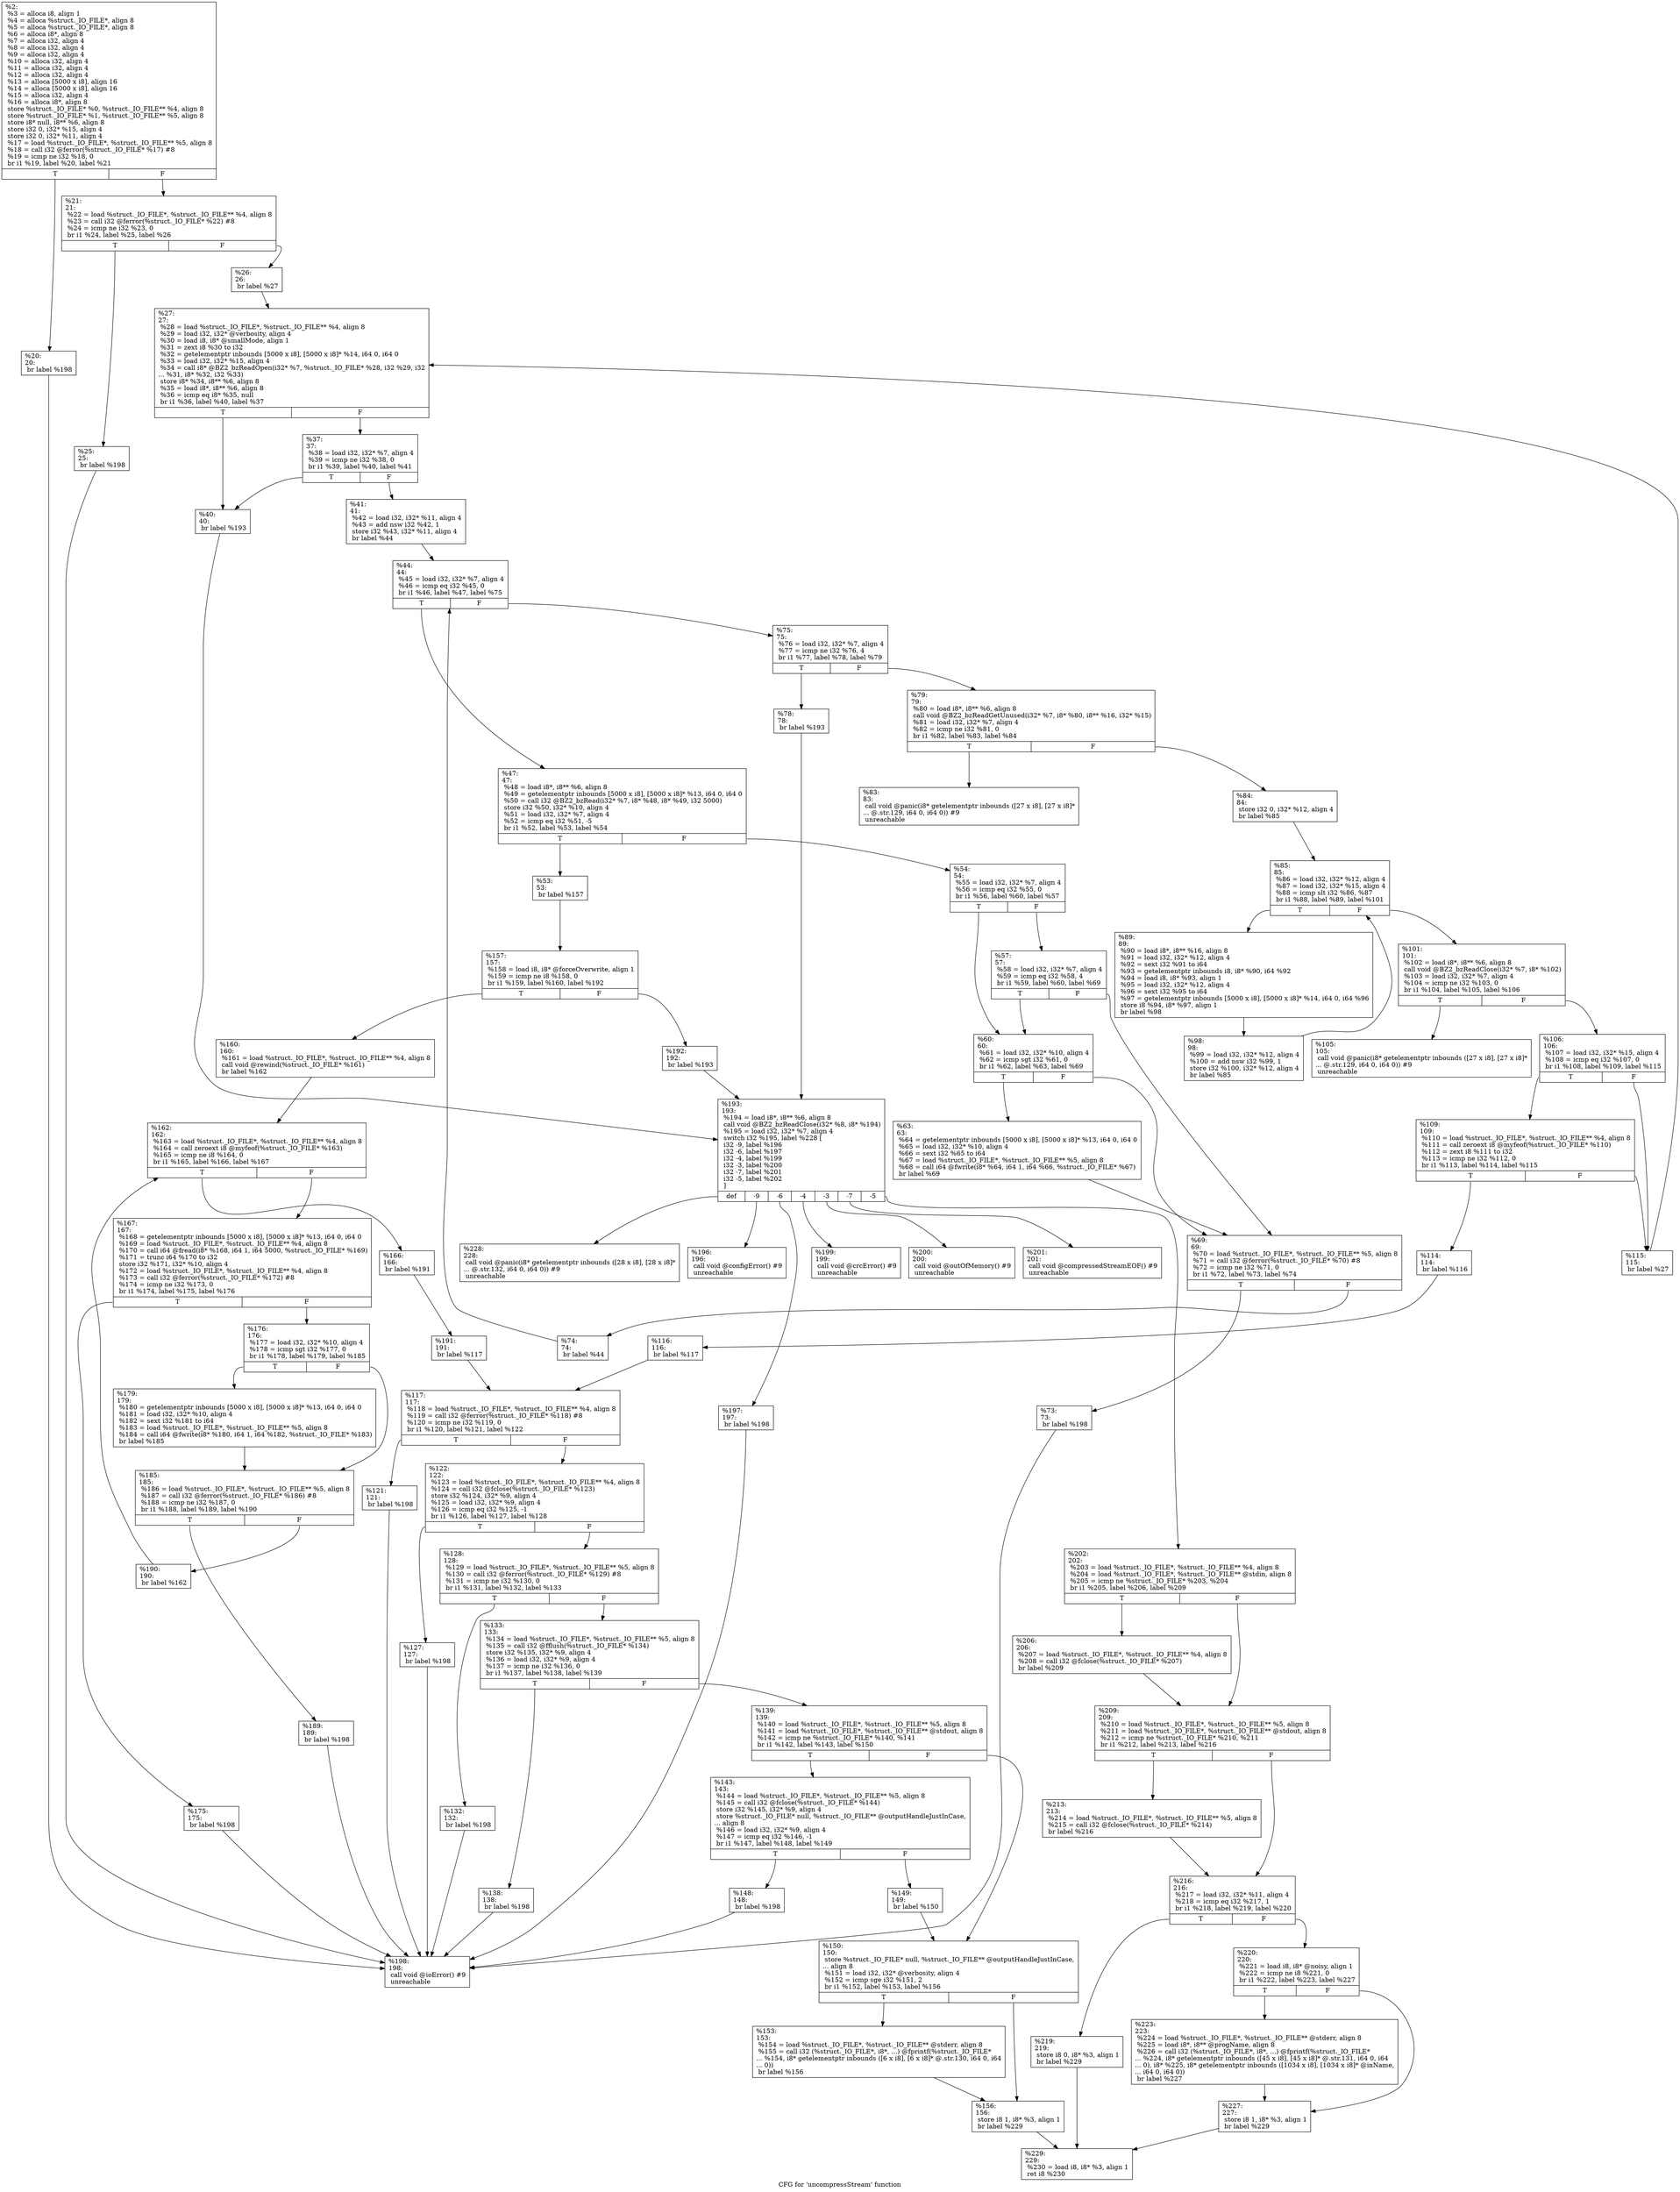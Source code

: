 digraph "CFG for 'uncompressStream' function" {
	label="CFG for 'uncompressStream' function";

	Node0xd811c0 [shape=record,label="{%2:\l  %3 = alloca i8, align 1\l  %4 = alloca %struct._IO_FILE*, align 8\l  %5 = alloca %struct._IO_FILE*, align 8\l  %6 = alloca i8*, align 8\l  %7 = alloca i32, align 4\l  %8 = alloca i32, align 4\l  %9 = alloca i32, align 4\l  %10 = alloca i32, align 4\l  %11 = alloca i32, align 4\l  %12 = alloca i32, align 4\l  %13 = alloca [5000 x i8], align 16\l  %14 = alloca [5000 x i8], align 16\l  %15 = alloca i32, align 4\l  %16 = alloca i8*, align 8\l  store %struct._IO_FILE* %0, %struct._IO_FILE** %4, align 8\l  store %struct._IO_FILE* %1, %struct._IO_FILE** %5, align 8\l  store i8* null, i8** %6, align 8\l  store i32 0, i32* %15, align 4\l  store i32 0, i32* %11, align 4\l  %17 = load %struct._IO_FILE*, %struct._IO_FILE** %5, align 8\l  %18 = call i32 @ferror(%struct._IO_FILE* %17) #8\l  %19 = icmp ne i32 %18, 0\l  br i1 %19, label %20, label %21\l|{<s0>T|<s1>F}}"];
	Node0xd811c0:s0 -> Node0xd81b70;
	Node0xd811c0:s1 -> Node0xd81bc0;
	Node0xd81b70 [shape=record,label="{%20:\l20:                                               \l  br label %198\l}"];
	Node0xd81b70 -> Node0xd81c10;
	Node0xd81bc0 [shape=record,label="{%21:\l21:                                               \l  %22 = load %struct._IO_FILE*, %struct._IO_FILE** %4, align 8\l  %23 = call i32 @ferror(%struct._IO_FILE* %22) #8\l  %24 = icmp ne i32 %23, 0\l  br i1 %24, label %25, label %26\l|{<s0>T|<s1>F}}"];
	Node0xd81bc0:s0 -> Node0xd81e60;
	Node0xd81bc0:s1 -> Node0xd81eb0;
	Node0xd81e60 [shape=record,label="{%25:\l25:                                               \l  br label %198\l}"];
	Node0xd81e60 -> Node0xd81c10;
	Node0xd81eb0 [shape=record,label="{%26:\l26:                                               \l  br label %27\l}"];
	Node0xd81eb0 -> Node0xd81ff0;
	Node0xd81ff0 [shape=record,label="{%27:\l27:                                               \l  %28 = load %struct._IO_FILE*, %struct._IO_FILE** %4, align 8\l  %29 = load i32, i32* @verbosity, align 4\l  %30 = load i8, i8* @smallMode, align 1\l  %31 = zext i8 %30 to i32\l  %32 = getelementptr inbounds [5000 x i8], [5000 x i8]* %14, i64 0, i64 0\l  %33 = load i32, i32* %15, align 4\l  %34 = call i8* @BZ2_bzReadOpen(i32* %7, %struct._IO_FILE* %28, i32 %29, i32\l... %31, i8* %32, i32 %33)\l  store i8* %34, i8** %6, align 8\l  %35 = load i8*, i8** %6, align 8\l  %36 = icmp eq i8* %35, null\l  br i1 %36, label %40, label %37\l|{<s0>T|<s1>F}}"];
	Node0xd81ff0:s0 -> Node0xd825e0;
	Node0xd81ff0:s1 -> Node0xd82630;
	Node0xd82630 [shape=record,label="{%37:\l37:                                               \l  %38 = load i32, i32* %7, align 4\l  %39 = icmp ne i32 %38, 0\l  br i1 %39, label %40, label %41\l|{<s0>T|<s1>F}}"];
	Node0xd82630:s0 -> Node0xd825e0;
	Node0xd82630:s1 -> Node0xd827e0;
	Node0xd825e0 [shape=record,label="{%40:\l40:                                               \l  br label %193\l}"];
	Node0xd825e0 -> Node0xd828c0;
	Node0xd827e0 [shape=record,label="{%41:\l41:                                               \l  %42 = load i32, i32* %11, align 4\l  %43 = add nsw i32 %42, 1\l  store i32 %43, i32* %11, align 4\l  br label %44\l}"];
	Node0xd827e0 -> Node0xd82ac0;
	Node0xd82ac0 [shape=record,label="{%44:\l44:                                               \l  %45 = load i32, i32* %7, align 4\l  %46 = icmp eq i32 %45, 0\l  br i1 %46, label %47, label %75\l|{<s0>T|<s1>F}}"];
	Node0xd82ac0:s0 -> Node0xd82c40;
	Node0xd82ac0:s1 -> Node0xd82c90;
	Node0xd82c40 [shape=record,label="{%47:\l47:                                               \l  %48 = load i8*, i8** %6, align 8\l  %49 = getelementptr inbounds [5000 x i8], [5000 x i8]* %13, i64 0, i64 0\l  %50 = call i32 @BZ2_bzRead(i32* %7, i8* %48, i8* %49, i32 5000)\l  store i32 %50, i32* %10, align 4\l  %51 = load i32, i32* %7, align 4\l  %52 = icmp eq i32 %51, -5\l  br i1 %52, label %53, label %54\l|{<s0>T|<s1>F}}"];
	Node0xd82c40:s0 -> Node0xd83120;
	Node0xd82c40:s1 -> Node0xd83170;
	Node0xd83120 [shape=record,label="{%53:\l53:                                               \l  br label %157\l}"];
	Node0xd83120 -> Node0xd83290;
	Node0xd83170 [shape=record,label="{%54:\l54:                                               \l  %55 = load i32, i32* %7, align 4\l  %56 = icmp eq i32 %55, 0\l  br i1 %56, label %60, label %57\l|{<s0>T|<s1>F}}"];
	Node0xd83170:s0 -> Node0xd83410;
	Node0xd83170:s1 -> Node0xd83460;
	Node0xd83460 [shape=record,label="{%57:\l57:                                               \l  %58 = load i32, i32* %7, align 4\l  %59 = icmp eq i32 %58, 4\l  br i1 %59, label %60, label %69\l|{<s0>T|<s1>F}}"];
	Node0xd83460:s0 -> Node0xd83410;
	Node0xd83460:s1 -> Node0xd83650;
	Node0xd83410 [shape=record,label="{%60:\l60:                                               \l  %61 = load i32, i32* %10, align 4\l  %62 = icmp sgt i32 %61, 0\l  br i1 %62, label %63, label %69\l|{<s0>T|<s1>F}}"];
	Node0xd83410:s0 -> Node0xd83800;
	Node0xd83410:s1 -> Node0xd83650;
	Node0xd83800 [shape=record,label="{%63:\l63:                                               \l  %64 = getelementptr inbounds [5000 x i8], [5000 x i8]* %13, i64 0, i64 0\l  %65 = load i32, i32* %10, align 4\l  %66 = sext i32 %65 to i64\l  %67 = load %struct._IO_FILE*, %struct._IO_FILE** %5, align 8\l  %68 = call i64 @fwrite(i8* %64, i64 1, i64 %66, %struct._IO_FILE* %67)\l  br label %69\l}"];
	Node0xd83800 -> Node0xd83650;
	Node0xd83650 [shape=record,label="{%69:\l69:                                               \l  %70 = load %struct._IO_FILE*, %struct._IO_FILE** %5, align 8\l  %71 = call i32 @ferror(%struct._IO_FILE* %70) #8\l  %72 = icmp ne i32 %71, 0\l  br i1 %72, label %73, label %74\l|{<s0>T|<s1>F}}"];
	Node0xd83650:s0 -> Node0xd83dc0;
	Node0xd83650:s1 -> Node0xd83e10;
	Node0xd83dc0 [shape=record,label="{%73:\l73:                                               \l  br label %198\l}"];
	Node0xd83dc0 -> Node0xd81c10;
	Node0xd83e10 [shape=record,label="{%74:\l74:                                               \l  br label %44\l}"];
	Node0xd83e10 -> Node0xd82ac0;
	Node0xd82c90 [shape=record,label="{%75:\l75:                                               \l  %76 = load i32, i32* %7, align 4\l  %77 = icmp ne i32 %76, 4\l  br i1 %77, label %78, label %79\l|{<s0>T|<s1>F}}"];
	Node0xd82c90:s0 -> Node0xd84080;
	Node0xd82c90:s1 -> Node0xd840d0;
	Node0xd84080 [shape=record,label="{%78:\l78:                                               \l  br label %193\l}"];
	Node0xd84080 -> Node0xd828c0;
	Node0xd840d0 [shape=record,label="{%79:\l79:                                               \l  %80 = load i8*, i8** %6, align 8\l  call void @BZ2_bzReadGetUnused(i32* %7, i8* %80, i8** %16, i32* %15)\l  %81 = load i32, i32* %7, align 4\l  %82 = icmp ne i32 %81, 0\l  br i1 %82, label %83, label %84\l|{<s0>T|<s1>F}}"];
	Node0xd840d0:s0 -> Node0xd844b0;
	Node0xd840d0:s1 -> Node0xd84500;
	Node0xd844b0 [shape=record,label="{%83:\l83:                                               \l  call void @panic(i8* getelementptr inbounds ([27 x i8], [27 x i8]*\l... @.str.129, i64 0, i64 0)) #9\l  unreachable\l}"];
	Node0xd84500 [shape=record,label="{%84:\l84:                                               \l  store i32 0, i32* %12, align 4\l  br label %85\l}"];
	Node0xd84500 -> Node0xd847b0;
	Node0xd847b0 [shape=record,label="{%85:\l85:                                               \l  %86 = load i32, i32* %12, align 4\l  %87 = load i32, i32* %15, align 4\l  %88 = icmp slt i32 %86, %87\l  br i1 %88, label %89, label %101\l|{<s0>T|<s1>F}}"];
	Node0xd847b0:s0 -> Node0xd84990;
	Node0xd847b0:s1 -> Node0xd849e0;
	Node0xd84990 [shape=record,label="{%89:\l89:                                               \l  %90 = load i8*, i8** %16, align 8\l  %91 = load i32, i32* %12, align 4\l  %92 = sext i32 %91 to i64\l  %93 = getelementptr inbounds i8, i8* %90, i64 %92\l  %94 = load i8, i8* %93, align 1\l  %95 = load i32, i32* %12, align 4\l  %96 = sext i32 %95 to i64\l  %97 = getelementptr inbounds [5000 x i8], [5000 x i8]* %14, i64 0, i64 %96\l  store i8 %94, i8* %97, align 1\l  br label %98\l}"];
	Node0xd84990 -> Node0xd84ea0;
	Node0xd84ea0 [shape=record,label="{%98:\l98:                                               \l  %99 = load i32, i32* %12, align 4\l  %100 = add nsw i32 %99, 1\l  store i32 %100, i32* %12, align 4\l  br label %85\l}"];
	Node0xd84ea0 -> Node0xd847b0;
	Node0xd849e0 [shape=record,label="{%101:\l101:                                              \l  %102 = load i8*, i8** %6, align 8\l  call void @BZ2_bzReadClose(i32* %7, i8* %102)\l  %103 = load i32, i32* %7, align 4\l  %104 = icmp ne i32 %103, 0\l  br i1 %104, label %105, label %106\l|{<s0>T|<s1>F}}"];
	Node0xd849e0:s0 -> Node0xd85340;
	Node0xd849e0:s1 -> Node0xd85390;
	Node0xd85340 [shape=record,label="{%105:\l105:                                              \l  call void @panic(i8* getelementptr inbounds ([27 x i8], [27 x i8]*\l... @.str.129, i64 0, i64 0)) #9\l  unreachable\l}"];
	Node0xd85390 [shape=record,label="{%106:\l106:                                              \l  %107 = load i32, i32* %15, align 4\l  %108 = icmp eq i32 %107, 0\l  br i1 %108, label %109, label %115\l|{<s0>T|<s1>F}}"];
	Node0xd85390:s0 -> Node0xd85610;
	Node0xd85390:s1 -> Node0xd85660;
	Node0xd85610 [shape=record,label="{%109:\l109:                                              \l  %110 = load %struct._IO_FILE*, %struct._IO_FILE** %4, align 8\l  %111 = call zeroext i8 @myfeof(%struct._IO_FILE* %110)\l  %112 = zext i8 %111 to i32\l  %113 = icmp ne i32 %112, 0\l  br i1 %113, label %114, label %115\l|{<s0>T|<s1>F}}"];
	Node0xd85610:s0 -> Node0xd85980;
	Node0xd85610:s1 -> Node0xd85660;
	Node0xd85980 [shape=record,label="{%114:\l114:                                              \l  br label %116\l}"];
	Node0xd85980 -> Node0xd85a60;
	Node0xd85660 [shape=record,label="{%115:\l115:                                              \l  br label %27\l}"];
	Node0xd85660 -> Node0xd81ff0;
	Node0xd85a60 [shape=record,label="{%116:\l116:                                              \l  br label %117\l}"];
	Node0xd85a60 -> Node0xd85b70;
	Node0xd85b70 [shape=record,label="{%117:\l117:                                              \l  %118 = load %struct._IO_FILE*, %struct._IO_FILE** %4, align 8\l  %119 = call i32 @ferror(%struct._IO_FILE* %118) #8\l  %120 = icmp ne i32 %119, 0\l  br i1 %120, label %121, label %122\l|{<s0>T|<s1>F}}"];
	Node0xd85b70:s0 -> Node0xd85de0;
	Node0xd85b70:s1 -> Node0xd85e30;
	Node0xd85de0 [shape=record,label="{%121:\l121:                                              \l  br label %198\l}"];
	Node0xd85de0 -> Node0xd81c10;
	Node0xd85e30 [shape=record,label="{%122:\l122:                                              \l  %123 = load %struct._IO_FILE*, %struct._IO_FILE** %4, align 8\l  %124 = call i32 @fclose(%struct._IO_FILE* %123)\l  store i32 %124, i32* %9, align 4\l  %125 = load i32, i32* %9, align 4\l  %126 = icmp eq i32 %125, -1\l  br i1 %126, label %127, label %128\l|{<s0>T|<s1>F}}"];
	Node0xd85e30:s0 -> Node0xd861f0;
	Node0xd85e30:s1 -> Node0xd86240;
	Node0xd861f0 [shape=record,label="{%127:\l127:                                              \l  br label %198\l}"];
	Node0xd861f0 -> Node0xd81c10;
	Node0xd86240 [shape=record,label="{%128:\l128:                                              \l  %129 = load %struct._IO_FILE*, %struct._IO_FILE** %5, align 8\l  %130 = call i32 @ferror(%struct._IO_FILE* %129) #8\l  %131 = icmp ne i32 %130, 0\l  br i1 %131, label %132, label %133\l|{<s0>T|<s1>F}}"];
	Node0xd86240:s0 -> Node0xd86d50;
	Node0xd86240:s1 -> Node0xd86da0;
	Node0xd86d50 [shape=record,label="{%132:\l132:                                              \l  br label %198\l}"];
	Node0xd86d50 -> Node0xd81c10;
	Node0xd86da0 [shape=record,label="{%133:\l133:                                              \l  %134 = load %struct._IO_FILE*, %struct._IO_FILE** %5, align 8\l  %135 = call i32 @fflush(%struct._IO_FILE* %134)\l  store i32 %135, i32* %9, align 4\l  %136 = load i32, i32* %9, align 4\l  %137 = icmp ne i32 %136, 0\l  br i1 %137, label %138, label %139\l|{<s0>T|<s1>F}}"];
	Node0xd86da0:s0 -> Node0xd87160;
	Node0xd86da0:s1 -> Node0xd871b0;
	Node0xd87160 [shape=record,label="{%138:\l138:                                              \l  br label %198\l}"];
	Node0xd87160 -> Node0xd81c10;
	Node0xd871b0 [shape=record,label="{%139:\l139:                                              \l  %140 = load %struct._IO_FILE*, %struct._IO_FILE** %5, align 8\l  %141 = load %struct._IO_FILE*, %struct._IO_FILE** @stdout, align 8\l  %142 = icmp ne %struct._IO_FILE* %140, %141\l  br i1 %142, label %143, label %150\l|{<s0>T|<s1>F}}"];
	Node0xd871b0:s0 -> Node0xd87420;
	Node0xd871b0:s1 -> Node0xd87470;
	Node0xd87420 [shape=record,label="{%143:\l143:                                              \l  %144 = load %struct._IO_FILE*, %struct._IO_FILE** %5, align 8\l  %145 = call i32 @fclose(%struct._IO_FILE* %144)\l  store i32 %145, i32* %9, align 4\l  store %struct._IO_FILE* null, %struct._IO_FILE** @outputHandleJustInCase,\l... align 8\l  %146 = load i32, i32* %9, align 4\l  %147 = icmp eq i32 %146, -1\l  br i1 %147, label %148, label %149\l|{<s0>T|<s1>F}}"];
	Node0xd87420:s0 -> Node0xd87850;
	Node0xd87420:s1 -> Node0xd878a0;
	Node0xd87850 [shape=record,label="{%148:\l148:                                              \l  br label %198\l}"];
	Node0xd87850 -> Node0xd81c10;
	Node0xd878a0 [shape=record,label="{%149:\l149:                                              \l  br label %150\l}"];
	Node0xd878a0 -> Node0xd87470;
	Node0xd87470 [shape=record,label="{%150:\l150:                                              \l  store %struct._IO_FILE* null, %struct._IO_FILE** @outputHandleJustInCase,\l... align 8\l  %151 = load i32, i32* @verbosity, align 4\l  %152 = icmp sge i32 %151, 2\l  br i1 %152, label %153, label %156\l|{<s0>T|<s1>F}}"];
	Node0xd87470:s0 -> Node0xd87bd0;
	Node0xd87470:s1 -> Node0xd87c20;
	Node0xd87bd0 [shape=record,label="{%153:\l153:                                              \l  %154 = load %struct._IO_FILE*, %struct._IO_FILE** @stderr, align 8\l  %155 = call i32 (%struct._IO_FILE*, i8*, ...) @fprintf(%struct._IO_FILE*\l... %154, i8* getelementptr inbounds ([6 x i8], [6 x i8]* @.str.130, i64 0, i64\l... 0))\l  br label %156\l}"];
	Node0xd87bd0 -> Node0xd87c20;
	Node0xd87c20 [shape=record,label="{%156:\l156:                                              \l  store i8 1, i8* %3, align 1\l  br label %229\l}"];
	Node0xd87c20 -> Node0xd87fb0;
	Node0xd83290 [shape=record,label="{%157:\l157:                                              \l  %158 = load i8, i8* @forceOverwrite, align 1\l  %159 = icmp ne i8 %158, 0\l  br i1 %159, label %160, label %192\l|{<s0>T|<s1>F}}"];
	Node0xd83290:s0 -> Node0xd88130;
	Node0xd83290:s1 -> Node0xd88180;
	Node0xd88130 [shape=record,label="{%160:\l160:                                              \l  %161 = load %struct._IO_FILE*, %struct._IO_FILE** %4, align 8\l  call void @rewind(%struct._IO_FILE* %161)\l  br label %162\l}"];
	Node0xd88130 -> Node0xd88480;
	Node0xd88480 [shape=record,label="{%162:\l162:                                              \l  %163 = load %struct._IO_FILE*, %struct._IO_FILE** %4, align 8\l  %164 = call zeroext i8 @myfeof(%struct._IO_FILE* %163)\l  %165 = icmp ne i8 %164, 0\l  br i1 %165, label %166, label %167\l|{<s0>T|<s1>F}}"];
	Node0xd88480:s0 -> Node0xd886f0;
	Node0xd88480:s1 -> Node0xd88740;
	Node0xd886f0 [shape=record,label="{%166:\l166:                                              \l  br label %191\l}"];
	Node0xd886f0 -> Node0xd88820;
	Node0xd88740 [shape=record,label="{%167:\l167:                                              \l  %168 = getelementptr inbounds [5000 x i8], [5000 x i8]* %13, i64 0, i64 0\l  %169 = load %struct._IO_FILE*, %struct._IO_FILE** %4, align 8\l  %170 = call i64 @fread(i8* %168, i64 1, i64 5000, %struct._IO_FILE* %169)\l  %171 = trunc i64 %170 to i32\l  store i32 %171, i32* %10, align 4\l  %172 = load %struct._IO_FILE*, %struct._IO_FILE** %4, align 8\l  %173 = call i32 @ferror(%struct._IO_FILE* %172) #8\l  %174 = icmp ne i32 %173, 0\l  br i1 %174, label %175, label %176\l|{<s0>T|<s1>F}}"];
	Node0xd88740:s0 -> Node0xd88d90;
	Node0xd88740:s1 -> Node0xd88de0;
	Node0xd88d90 [shape=record,label="{%175:\l175:                                              \l  br label %198\l}"];
	Node0xd88d90 -> Node0xd81c10;
	Node0xd88de0 [shape=record,label="{%176:\l176:                                              \l  %177 = load i32, i32* %10, align 4\l  %178 = icmp sgt i32 %177, 0\l  br i1 %178, label %179, label %185\l|{<s0>T|<s1>F}}"];
	Node0xd88de0:s0 -> Node0xd89030;
	Node0xd88de0:s1 -> Node0xd89080;
	Node0xd89030 [shape=record,label="{%179:\l179:                                              \l  %180 = getelementptr inbounds [5000 x i8], [5000 x i8]* %13, i64 0, i64 0\l  %181 = load i32, i32* %10, align 4\l  %182 = sext i32 %181 to i64\l  %183 = load %struct._IO_FILE*, %struct._IO_FILE** %5, align 8\l  %184 = call i64 @fwrite(i8* %180, i64 1, i64 %182, %struct._IO_FILE* %183)\l  br label %185\l}"];
	Node0xd89030 -> Node0xd89080;
	Node0xd89080 [shape=record,label="{%185:\l185:                                              \l  %186 = load %struct._IO_FILE*, %struct._IO_FILE** %5, align 8\l  %187 = call i32 @ferror(%struct._IO_FILE* %186) #8\l  %188 = icmp ne i32 %187, 0\l  br i1 %188, label %189, label %190\l|{<s0>T|<s1>F}}"];
	Node0xd89080:s0 -> Node0xd89660;
	Node0xd89080:s1 -> Node0xd896b0;
	Node0xd89660 [shape=record,label="{%189:\l189:                                              \l  br label %198\l}"];
	Node0xd89660 -> Node0xd81c10;
	Node0xd896b0 [shape=record,label="{%190:\l190:                                              \l  br label %162\l}"];
	Node0xd896b0 -> Node0xd88480;
	Node0xd88820 [shape=record,label="{%191:\l191:                                              \l  br label %117\l}"];
	Node0xd88820 -> Node0xd85b70;
	Node0xd88180 [shape=record,label="{%192:\l192:                                              \l  br label %193\l}"];
	Node0xd88180 -> Node0xd828c0;
	Node0xd828c0 [shape=record,label="{%193:\l193:                                              \l  %194 = load i8*, i8** %6, align 8\l  call void @BZ2_bzReadClose(i32* %8, i8* %194)\l  %195 = load i32, i32* %7, align 4\l  switch i32 %195, label %228 [\l    i32 -9, label %196\l    i32 -6, label %197\l    i32 -4, label %199\l    i32 -3, label %200\l    i32 -7, label %201\l    i32 -5, label %202\l  ]\l|{<s0>def|<s1>-9|<s2>-6|<s3>-4|<s4>-3|<s5>-7|<s6>-5}}"];
	Node0xd828c0:s0 -> Node0xd89ae0;
	Node0xd828c0:s1 -> Node0xd89b30;
	Node0xd828c0:s2 -> Node0xd89b80;
	Node0xd828c0:s3 -> Node0xd89bd0;
	Node0xd828c0:s4 -> Node0xd89c20;
	Node0xd828c0:s5 -> Node0xd89c70;
	Node0xd828c0:s6 -> Node0xd89d00;
	Node0xd89b30 [shape=record,label="{%196:\l196:                                              \l  call void @configError() #9\l  unreachable\l}"];
	Node0xd89b80 [shape=record,label="{%197:\l197:                                              \l  br label %198\l}"];
	Node0xd89b80 -> Node0xd81c10;
	Node0xd81c10 [shape=record,label="{%198:\l198:                                              \l  call void @ioError() #9\l  unreachable\l}"];
	Node0xd89bd0 [shape=record,label="{%199:\l199:                                              \l  call void @crcError() #9\l  unreachable\l}"];
	Node0xd89c20 [shape=record,label="{%200:\l200:                                              \l  call void @outOfMemory() #9\l  unreachable\l}"];
	Node0xd89c70 [shape=record,label="{%201:\l201:                                              \l  call void @compressedStreamEOF() #9\l  unreachable\l}"];
	Node0xd89d00 [shape=record,label="{%202:\l202:                                              \l  %203 = load %struct._IO_FILE*, %struct._IO_FILE** %4, align 8\l  %204 = load %struct._IO_FILE*, %struct._IO_FILE** @stdin, align 8\l  %205 = icmp ne %struct._IO_FILE* %203, %204\l  br i1 %205, label %206, label %209\l|{<s0>T|<s1>F}}"];
	Node0xd89d00:s0 -> Node0xd8a7d0;
	Node0xd89d00:s1 -> Node0xd8a820;
	Node0xd8a7d0 [shape=record,label="{%206:\l206:                                              \l  %207 = load %struct._IO_FILE*, %struct._IO_FILE** %4, align 8\l  %208 = call i32 @fclose(%struct._IO_FILE* %207)\l  br label %209\l}"];
	Node0xd8a7d0 -> Node0xd8a820;
	Node0xd8a820 [shape=record,label="{%209:\l209:                                              \l  %210 = load %struct._IO_FILE*, %struct._IO_FILE** %5, align 8\l  %211 = load %struct._IO_FILE*, %struct._IO_FILE** @stdout, align 8\l  %212 = icmp ne %struct._IO_FILE* %210, %211\l  br i1 %212, label %213, label %216\l|{<s0>T|<s1>F}}"];
	Node0xd8a820:s0 -> Node0xd8abc0;
	Node0xd8a820:s1 -> Node0xd8ac10;
	Node0xd8abc0 [shape=record,label="{%213:\l213:                                              \l  %214 = load %struct._IO_FILE*, %struct._IO_FILE** %5, align 8\l  %215 = call i32 @fclose(%struct._IO_FILE* %214)\l  br label %216\l}"];
	Node0xd8abc0 -> Node0xd8ac10;
	Node0xd8ac10 [shape=record,label="{%216:\l216:                                              \l  %217 = load i32, i32* %11, align 4\l  %218 = icmp eq i32 %217, 1\l  br i1 %218, label %219, label %220\l|{<s0>T|<s1>F}}"];
	Node0xd8ac10:s0 -> Node0xd8af50;
	Node0xd8ac10:s1 -> Node0xd8afa0;
	Node0xd8af50 [shape=record,label="{%219:\l219:                                              \l  store i8 0, i8* %3, align 1\l  br label %229\l}"];
	Node0xd8af50 -> Node0xd87fb0;
	Node0xd8afa0 [shape=record,label="{%220:\l220:                                              \l  %221 = load i8, i8* @noisy, align 1\l  %222 = icmp ne i8 %221, 0\l  br i1 %222, label %223, label %227\l|{<s0>T|<s1>F}}"];
	Node0xd8afa0:s0 -> Node0xd8b230;
	Node0xd8afa0:s1 -> Node0xd8b280;
	Node0xd8b230 [shape=record,label="{%223:\l223:                                              \l  %224 = load %struct._IO_FILE*, %struct._IO_FILE** @stderr, align 8\l  %225 = load i8*, i8** @progName, align 8\l  %226 = call i32 (%struct._IO_FILE*, i8*, ...) @fprintf(%struct._IO_FILE*\l... %224, i8* getelementptr inbounds ([45 x i8], [45 x i8]* @.str.131, i64 0, i64\l... 0), i8* %225, i8* getelementptr inbounds ([1034 x i8], [1034 x i8]* @inName,\l... i64 0, i64 0))\l  br label %227\l}"];
	Node0xd8b230 -> Node0xd8b280;
	Node0xd8b280 [shape=record,label="{%227:\l227:                                              \l  store i8 1, i8* %3, align 1\l  br label %229\l}"];
	Node0xd8b280 -> Node0xd87fb0;
	Node0xd89ae0 [shape=record,label="{%228:\l228:                                              \l  call void @panic(i8* getelementptr inbounds ([28 x i8], [28 x i8]*\l... @.str.132, i64 0, i64 0)) #9\l  unreachable\l}"];
	Node0xd87fb0 [shape=record,label="{%229:\l229:                                              \l  %230 = load i8, i8* %3, align 1\l  ret i8 %230\l}"];
}
